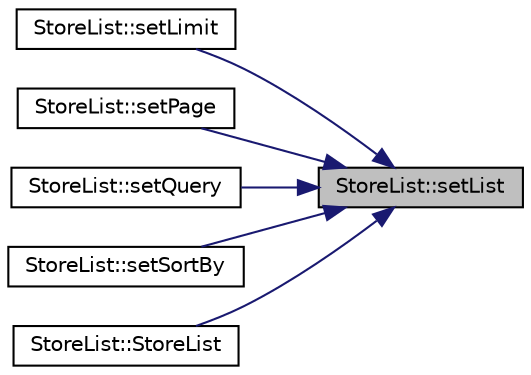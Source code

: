 digraph "StoreList::setList"
{
 // INTERACTIVE_SVG=YES
 // LATEX_PDF_SIZE
  edge [fontname="Helvetica",fontsize="10",labelfontname="Helvetica",labelfontsize="10"];
  node [fontname="Helvetica",fontsize="10",shape=record];
  rankdir="RL";
  Node149 [label="StoreList::setList",height=0.2,width=0.4,color="black", fillcolor="grey75", style="filled", fontcolor="black",tooltip=" "];
  Node149 -> Node150 [dir="back",color="midnightblue",fontsize="10",style="solid",fontname="Helvetica"];
  Node150 [label="StoreList::setLimit",height=0.2,width=0.4,color="black", fillcolor="white", style="filled",URL="$class_store_list.html#a2bf832d8a4a72cd600f04445055c9243",tooltip=" "];
  Node149 -> Node151 [dir="back",color="midnightblue",fontsize="10",style="solid",fontname="Helvetica"];
  Node151 [label="StoreList::setPage",height=0.2,width=0.4,color="black", fillcolor="white", style="filled",URL="$class_store_list.html#a849bd1e4c13f95005508aa849f58b91f",tooltip=" "];
  Node149 -> Node152 [dir="back",color="midnightblue",fontsize="10",style="solid",fontname="Helvetica"];
  Node152 [label="StoreList::setQuery",height=0.2,width=0.4,color="black", fillcolor="white", style="filled",URL="$class_store_list.html#ab1017424c6388315cea58088f969a5a9",tooltip=" "];
  Node149 -> Node153 [dir="back",color="midnightblue",fontsize="10",style="solid",fontname="Helvetica"];
  Node153 [label="StoreList::setSortBy",height=0.2,width=0.4,color="black", fillcolor="white", style="filled",URL="$class_store_list.html#a0885e82072d00f963a7a692f478786d2",tooltip=" "];
  Node149 -> Node154 [dir="back",color="midnightblue",fontsize="10",style="solid",fontname="Helvetica"];
  Node154 [label="StoreList::StoreList",height=0.2,width=0.4,color="black", fillcolor="white", style="filled",URL="$class_store_list.html#abf232e0d23409361dc2e1fb4c69c074d",tooltip=" "];
}
